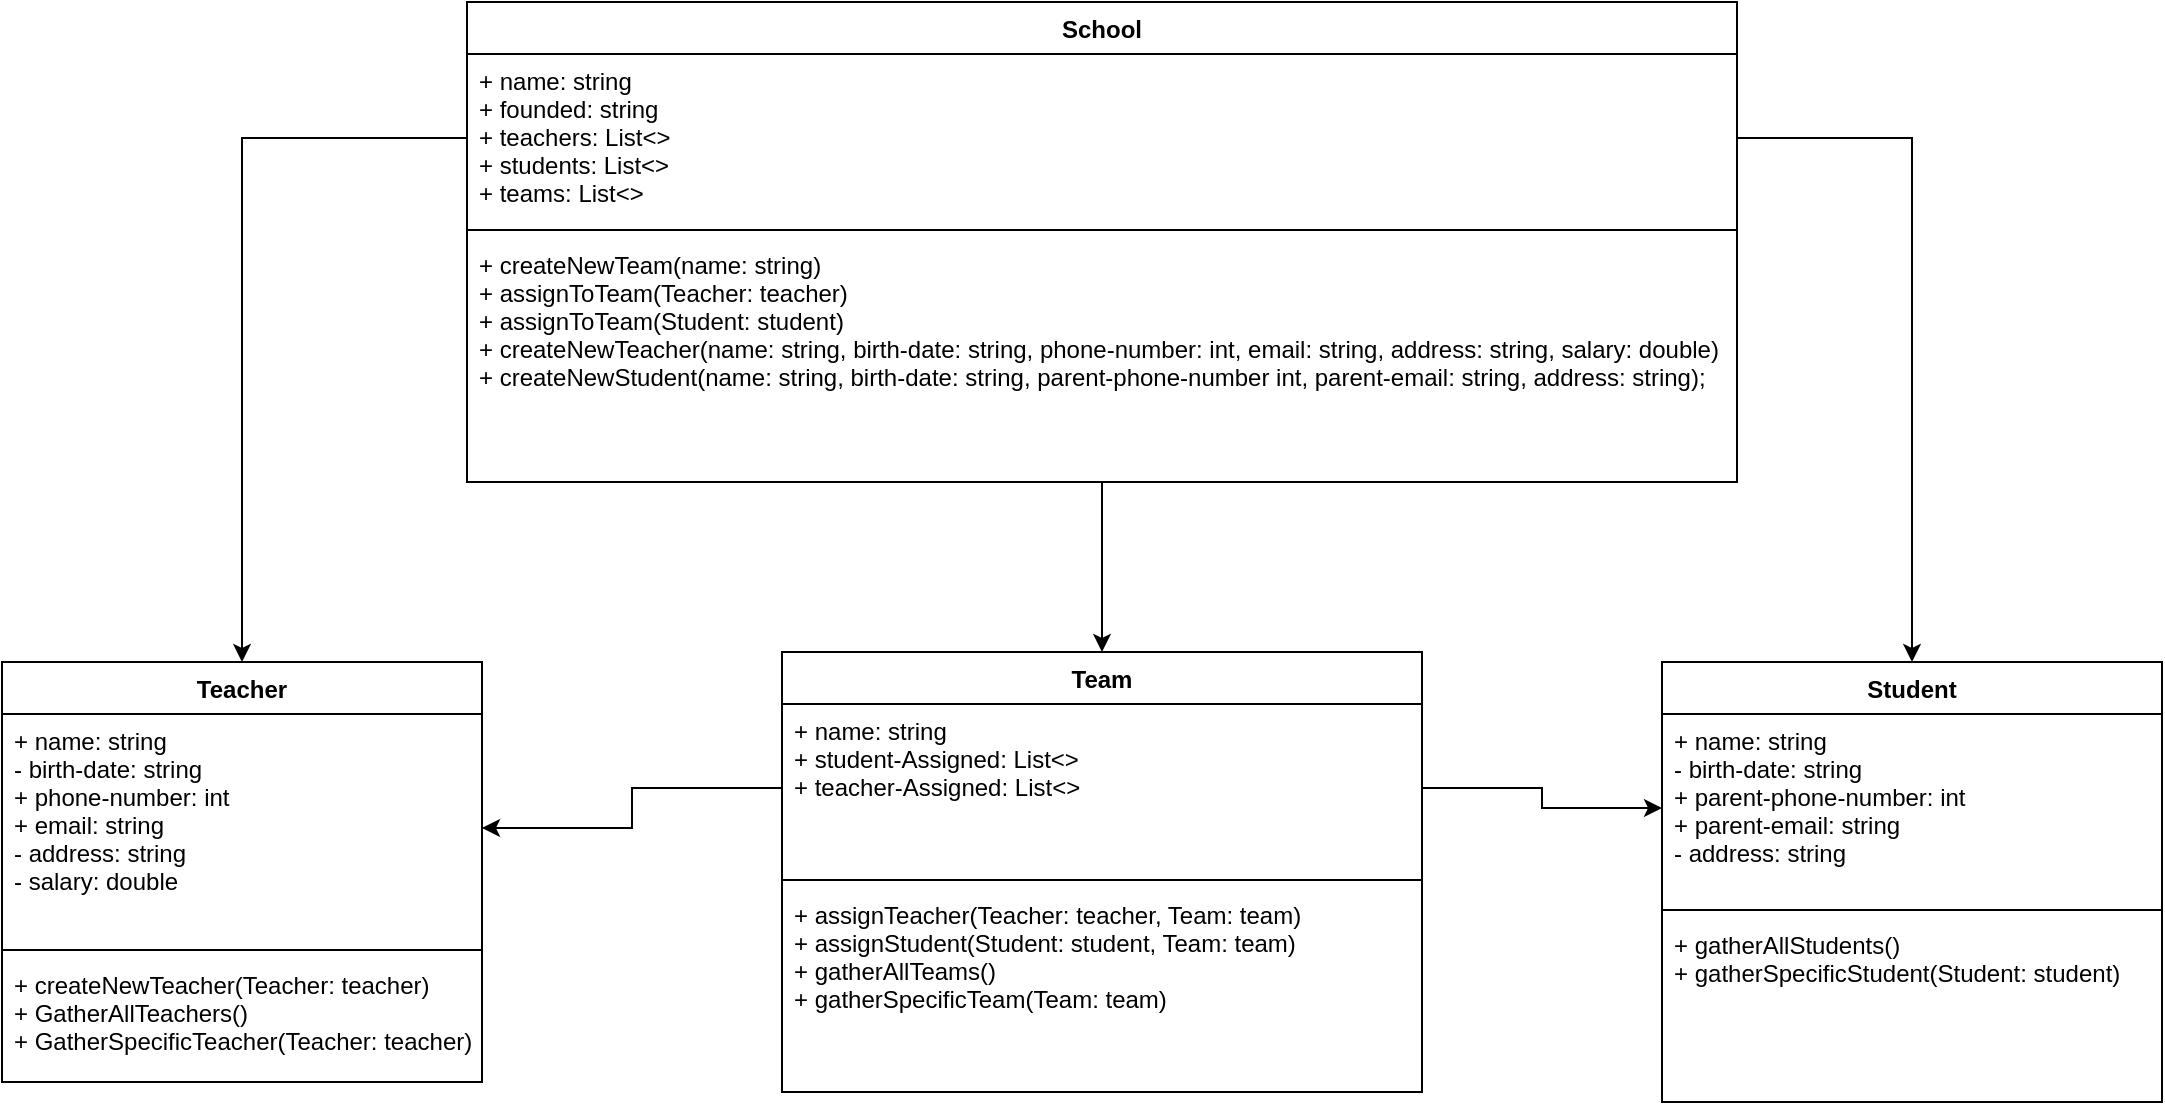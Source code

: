 <mxfile version="13.6.0" type="device"><diagram id="UmTCMSSlhO12UY_CrP7c" name="Page-1"><mxGraphModel dx="1221" dy="687" grid="1" gridSize="10" guides="1" tooltips="1" connect="1" arrows="1" fold="1" page="1" pageScale="1" pageWidth="850" pageHeight="1100" math="0" shadow="0"><root><mxCell id="0"/><mxCell id="1" parent="0"/><mxCell id="xwl6Dn0VyC8XW4RrZG-Y-22" style="edgeStyle=orthogonalEdgeStyle;rounded=0;orthogonalLoop=1;jettySize=auto;html=1;exitX=1;exitY=0.5;exitDx=0;exitDy=0;entryX=0;entryY=0.5;entryDx=0;entryDy=0;" edge="1" parent="1" source="xwl6Dn0VyC8XW4RrZG-Y-10" target="xwl6Dn0VyC8XW4RrZG-Y-2"><mxGeometry relative="1" as="geometry"/></mxCell><mxCell id="xwl6Dn0VyC8XW4RrZG-Y-23" style="edgeStyle=orthogonalEdgeStyle;rounded=0;orthogonalLoop=1;jettySize=auto;html=1;exitX=0;exitY=0.5;exitDx=0;exitDy=0;entryX=1;entryY=0.5;entryDx=0;entryDy=0;" edge="1" parent="1" source="xwl6Dn0VyC8XW4RrZG-Y-10" target="xwl6Dn0VyC8XW4RrZG-Y-14"><mxGeometry relative="1" as="geometry"/></mxCell><mxCell id="xwl6Dn0VyC8XW4RrZG-Y-30" style="edgeStyle=orthogonalEdgeStyle;rounded=0;orthogonalLoop=1;jettySize=auto;html=1;entryX=0.5;entryY=0;entryDx=0;entryDy=0;" edge="1" parent="1" source="xwl6Dn0VyC8XW4RrZG-Y-24" target="xwl6Dn0VyC8XW4RrZG-Y-9"><mxGeometry relative="1" as="geometry"/></mxCell><mxCell id="xwl6Dn0VyC8XW4RrZG-Y-28" style="edgeStyle=orthogonalEdgeStyle;rounded=0;orthogonalLoop=1;jettySize=auto;html=1;exitX=0;exitY=0.5;exitDx=0;exitDy=0;entryX=0.5;entryY=0;entryDx=0;entryDy=0;" edge="1" parent="1" source="xwl6Dn0VyC8XW4RrZG-Y-25" target="xwl6Dn0VyC8XW4RrZG-Y-13"><mxGeometry relative="1" as="geometry"/></mxCell><mxCell id="xwl6Dn0VyC8XW4RrZG-Y-29" style="edgeStyle=orthogonalEdgeStyle;rounded=0;orthogonalLoop=1;jettySize=auto;html=1;exitX=1;exitY=0.5;exitDx=0;exitDy=0;entryX=0.5;entryY=0;entryDx=0;entryDy=0;" edge="1" parent="1" source="xwl6Dn0VyC8XW4RrZG-Y-25" target="xwl6Dn0VyC8XW4RrZG-Y-1"><mxGeometry relative="1" as="geometry"/></mxCell><mxCell id="xwl6Dn0VyC8XW4RrZG-Y-13" value="Teacher" style="swimlane;fontStyle=1;align=center;verticalAlign=top;childLayout=stackLayout;horizontal=1;startSize=26;horizontalStack=0;resizeParent=1;resizeParentMax=0;resizeLast=0;collapsible=1;marginBottom=0;" vertex="1" parent="1"><mxGeometry y="860" width="240" height="210" as="geometry"/></mxCell><mxCell id="xwl6Dn0VyC8XW4RrZG-Y-14" value="+ name: string&#10;- birth-date: string&#10;+ phone-number: int&#10;+ email: string&#10;- address: string&#10;- salary: double" style="text;strokeColor=none;fillColor=none;align=left;verticalAlign=top;spacingLeft=4;spacingRight=4;overflow=hidden;rotatable=0;points=[[0,0.5],[1,0.5]];portConstraint=eastwest;" vertex="1" parent="xwl6Dn0VyC8XW4RrZG-Y-13"><mxGeometry y="26" width="240" height="114" as="geometry"/></mxCell><mxCell id="xwl6Dn0VyC8XW4RrZG-Y-15" value="" style="line;strokeWidth=1;fillColor=none;align=left;verticalAlign=middle;spacingTop=-1;spacingLeft=3;spacingRight=3;rotatable=0;labelPosition=right;points=[];portConstraint=eastwest;" vertex="1" parent="xwl6Dn0VyC8XW4RrZG-Y-13"><mxGeometry y="140" width="240" height="8" as="geometry"/></mxCell><mxCell id="xwl6Dn0VyC8XW4RrZG-Y-16" value="+ createNewTeacher(Teacher: teacher)&#10;+ GatherAllTeachers()&#10;+ GatherSpecificTeacher(Teacher: teacher) " style="text;strokeColor=none;fillColor=none;align=left;verticalAlign=top;spacingLeft=4;spacingRight=4;overflow=hidden;rotatable=0;points=[[0,0.5],[1,0.5]];portConstraint=eastwest;" vertex="1" parent="xwl6Dn0VyC8XW4RrZG-Y-13"><mxGeometry y="148" width="240" height="62" as="geometry"/></mxCell><mxCell id="xwl6Dn0VyC8XW4RrZG-Y-1" value="Student" style="swimlane;fontStyle=1;align=center;verticalAlign=top;childLayout=stackLayout;horizontal=1;startSize=26;horizontalStack=0;resizeParent=1;resizeParentMax=0;resizeLast=0;collapsible=1;marginBottom=0;" vertex="1" parent="1"><mxGeometry x="830" y="860" width="250" height="220" as="geometry"/></mxCell><mxCell id="xwl6Dn0VyC8XW4RrZG-Y-2" value="+ name: string&#10;- birth-date: string&#10;+ parent-phone-number: int&#10;+ parent-email: string&#10;- address: string" style="text;strokeColor=none;fillColor=none;align=left;verticalAlign=top;spacingLeft=4;spacingRight=4;overflow=hidden;rotatable=0;points=[[0,0.5],[1,0.5]];portConstraint=eastwest;" vertex="1" parent="xwl6Dn0VyC8XW4RrZG-Y-1"><mxGeometry y="26" width="250" height="94" as="geometry"/></mxCell><mxCell id="xwl6Dn0VyC8XW4RrZG-Y-3" value="" style="line;strokeWidth=1;fillColor=none;align=left;verticalAlign=middle;spacingTop=-1;spacingLeft=3;spacingRight=3;rotatable=0;labelPosition=right;points=[];portConstraint=eastwest;" vertex="1" parent="xwl6Dn0VyC8XW4RrZG-Y-1"><mxGeometry y="120" width="250" height="8" as="geometry"/></mxCell><mxCell id="xwl6Dn0VyC8XW4RrZG-Y-4" value="+ gatherAllStudents()&#10;+ gatherSpecificStudent(Student: student)" style="text;strokeColor=none;fillColor=none;align=left;verticalAlign=top;spacingLeft=4;spacingRight=4;overflow=hidden;rotatable=0;points=[[0,0.5],[1,0.5]];portConstraint=eastwest;" vertex="1" parent="xwl6Dn0VyC8XW4RrZG-Y-1"><mxGeometry y="128" width="250" height="92" as="geometry"/></mxCell><mxCell id="xwl6Dn0VyC8XW4RrZG-Y-9" value="Team" style="swimlane;fontStyle=1;align=center;verticalAlign=top;childLayout=stackLayout;horizontal=1;startSize=26;horizontalStack=0;resizeParent=1;resizeParentMax=0;resizeLast=0;collapsible=1;marginBottom=0;" vertex="1" parent="1"><mxGeometry x="390" y="855" width="320" height="220" as="geometry"/></mxCell><mxCell id="xwl6Dn0VyC8XW4RrZG-Y-10" value="+ name: string&#10;+ student-Assigned: List&lt;&gt;&#10;+ teacher-Assigned: List&lt;&gt;&#10;" style="text;strokeColor=none;fillColor=none;align=left;verticalAlign=top;spacingLeft=4;spacingRight=4;overflow=hidden;rotatable=0;points=[[0,0.5],[1,0.5]];portConstraint=eastwest;" vertex="1" parent="xwl6Dn0VyC8XW4RrZG-Y-9"><mxGeometry y="26" width="320" height="84" as="geometry"/></mxCell><mxCell id="xwl6Dn0VyC8XW4RrZG-Y-11" value="" style="line;strokeWidth=1;fillColor=none;align=left;verticalAlign=middle;spacingTop=-1;spacingLeft=3;spacingRight=3;rotatable=0;labelPosition=right;points=[];portConstraint=eastwest;" vertex="1" parent="xwl6Dn0VyC8XW4RrZG-Y-9"><mxGeometry y="110" width="320" height="8" as="geometry"/></mxCell><mxCell id="xwl6Dn0VyC8XW4RrZG-Y-12" value="+ assignTeacher(Teacher: teacher, Team: team)&#10;+ assignStudent(Student: student, Team: team)&#10;+ gatherAllTeams()&#10;+ gatherSpecificTeam(Team: team)" style="text;strokeColor=none;fillColor=none;align=left;verticalAlign=top;spacingLeft=4;spacingRight=4;overflow=hidden;rotatable=0;points=[[0,0.5],[1,0.5]];portConstraint=eastwest;" vertex="1" parent="xwl6Dn0VyC8XW4RrZG-Y-9"><mxGeometry y="118" width="320" height="102" as="geometry"/></mxCell><mxCell id="xwl6Dn0VyC8XW4RrZG-Y-24" value="School" style="swimlane;fontStyle=1;align=center;verticalAlign=top;childLayout=stackLayout;horizontal=1;startSize=26;horizontalStack=0;resizeParent=1;resizeParentMax=0;resizeLast=0;collapsible=1;marginBottom=0;" vertex="1" parent="1"><mxGeometry x="232.5" y="530" width="635" height="240" as="geometry"/></mxCell><mxCell id="xwl6Dn0VyC8XW4RrZG-Y-25" value="+ name: string&#10;+ founded: string&#10;+ teachers: List&lt;&gt;&#10;+ students: List&lt;&gt;&#10;+ teams: List&lt;&gt;" style="text;strokeColor=none;fillColor=none;align=left;verticalAlign=top;spacingLeft=4;spacingRight=4;overflow=hidden;rotatable=0;points=[[0,0.5],[1,0.5]];portConstraint=eastwest;" vertex="1" parent="xwl6Dn0VyC8XW4RrZG-Y-24"><mxGeometry y="26" width="635" height="84" as="geometry"/></mxCell><mxCell id="xwl6Dn0VyC8XW4RrZG-Y-26" value="" style="line;strokeWidth=1;fillColor=none;align=left;verticalAlign=middle;spacingTop=-1;spacingLeft=3;spacingRight=3;rotatable=0;labelPosition=right;points=[];portConstraint=eastwest;" vertex="1" parent="xwl6Dn0VyC8XW4RrZG-Y-24"><mxGeometry y="110" width="635" height="8" as="geometry"/></mxCell><mxCell id="xwl6Dn0VyC8XW4RrZG-Y-27" value="+ createNewTeam(name: string)&#10;+ assignToTeam(Teacher: teacher)&#10;+ assignToTeam(Student: student)&#10;+ createNewTeacher(name: string, birth-date: string, phone-number: int, email: string, address: string, salary: double)&#10;+ createNewStudent(name: string, birth-date: string, parent-phone-number int, parent-email: string, address: string);" style="text;strokeColor=none;fillColor=none;align=left;verticalAlign=top;spacingLeft=4;spacingRight=4;overflow=hidden;rotatable=0;points=[[0,0.5],[1,0.5]];portConstraint=eastwest;" vertex="1" parent="xwl6Dn0VyC8XW4RrZG-Y-24"><mxGeometry y="118" width="635" height="122" as="geometry"/></mxCell></root></mxGraphModel></diagram></mxfile>